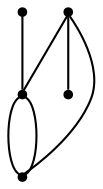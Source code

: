graph {
  node [shape=point,comment="{\"directed\":false,\"doi\":\"10.1007/978-3-319-27261-0_22\",\"figure\":\"5 (1)\"}"]

  v0 [pos="1237.6284319686586,315.1266247260074"]
  v1 [pos="977.5870156705337,315.1266247260074"]
  v2 [pos="760.8878940971196,315.1266247260074"]
  v3 [pos="1324.3099055856121,315.1266247260074"]
  v4 [pos="674.2074061006402,315.1266247260074"]

  v0 -- v2 [id="-1",pos="1237.6284319686586,315.1266247260074 1231.5378697331355,260.9989113594735 1194.661165834426,228.44830389137104 1150.9499788015455,228.44830389137104 847.5683661964944,228.44817671609428 847.5683661964944,228.44817671609428 847.5683661964944,228.44817671609428 799.6940454569323,228.4482403037327 760.8836813644469,267.2581287495747 760.8878940971196,315.1266247260074"]
  v4 -- v2 [id="-2",pos="674.2074061006402,315.1266247260074 760.8878940971196,315.1266247260074 760.8878940971196,315.1266247260074 760.8878940971196,315.1266247260074"]
  v2 -- v1 [id="-5",pos="760.8878940971196,315.1266247260074 977.5870156705337,315.1266247260074 977.5870156705337,315.1266247260074 977.5870156705337,315.1266247260074"]
  v1 -- v2 [id="-6",pos="977.5870156705337,315.1266247260074 977.5807363142861,362.9929428258255 938.7745690573689,401.802815374758 890.9044451533748,401.802815374758 847.5641693609263,401.802815374758 847.5641693609263,401.802815374758 847.5641693609263,401.802815374758 803.1821245213331,401.80295844694433 766.3096174581914,369.2523350819323 760.8878940971196,315.1266247260074"]
  v0 -- v3 [id="-10",pos="1237.6284319686586,315.1266247260074 1324.3099055856121,315.1266247260074 1324.3099055856121,315.1266247260074 1324.3099055856121,315.1266247260074"]
  v1 -- v0 [id="-12",pos="977.5870156705337,315.1266247260074 1237.6284319686586,315.1266247260074 1237.6284319686586,315.1266247260074 1237.6284319686586,315.1266247260074"]
}